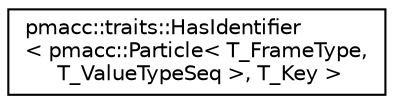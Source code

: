 digraph "Graphical Class Hierarchy"
{
 // LATEX_PDF_SIZE
  edge [fontname="Helvetica",fontsize="10",labelfontname="Helvetica",labelfontsize="10"];
  node [fontname="Helvetica",fontsize="10",shape=record];
  rankdir="LR";
  Node0 [label="pmacc::traits::HasIdentifier\l\< pmacc::Particle\< T_FrameType,\l T_ValueTypeSeq \>, T_Key \>",height=0.2,width=0.4,color="black", fillcolor="white", style="filled",URL="$structpmacc_1_1traits_1_1_has_identifier_3_01pmacc_1_1_particle_3_01_t___frame_type_00_01_t___va3c8dfa4785c4443acbb19eb31f3454bf.html",tooltip=" "];
}
